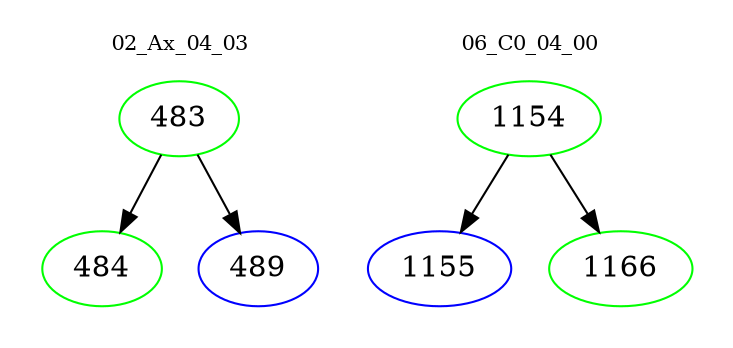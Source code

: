 digraph{
subgraph cluster_0 {
color = white
label = "02_Ax_04_03";
fontsize=10;
T0_483 [label="483", color="green"]
T0_483 -> T0_484 [color="black"]
T0_484 [label="484", color="green"]
T0_483 -> T0_489 [color="black"]
T0_489 [label="489", color="blue"]
}
subgraph cluster_1 {
color = white
label = "06_C0_04_00";
fontsize=10;
T1_1154 [label="1154", color="green"]
T1_1154 -> T1_1155 [color="black"]
T1_1155 [label="1155", color="blue"]
T1_1154 -> T1_1166 [color="black"]
T1_1166 [label="1166", color="green"]
}
}
